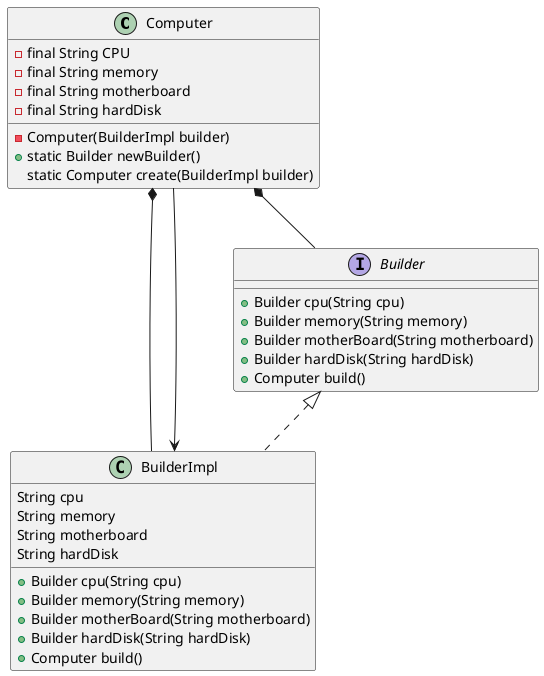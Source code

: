 @startuml

Computer *-- BuilderImpl
Computer *-- Builder
BuilderImpl <-- Computer

class Computer {
  -final String CPU
  -final String memory
  -final String motherboard
  -final String hardDisk

  -Computer(BuilderImpl builder)
  +static Builder newBuilder()
  static Computer create(BuilderImpl builder)
}

interface Builder {
  +Builder cpu(String cpu)
  +Builder memory(String memory)
  +Builder motherBoard(String motherboard)
  +Builder hardDisk(String hardDisk)
  +Computer build()
}

class BuilderImpl implements Builder {
  String cpu
  String memory
  String motherboard
  String hardDisk

  +Builder cpu(String cpu)
  +Builder memory(String memory)
  +Builder motherBoard(String motherboard)
  +Builder hardDisk(String hardDisk)
  +Computer build()
}

@enduml